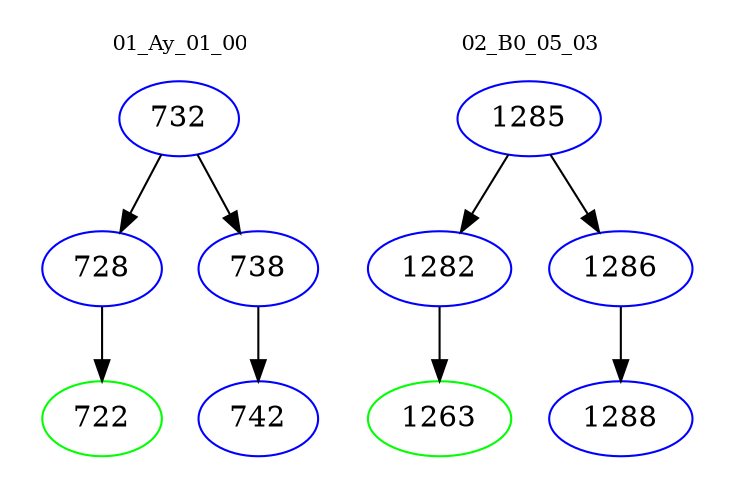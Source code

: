 digraph{
subgraph cluster_0 {
color = white
label = "01_Ay_01_00";
fontsize=10;
T0_732 [label="732", color="blue"]
T0_732 -> T0_728 [color="black"]
T0_728 [label="728", color="blue"]
T0_728 -> T0_722 [color="black"]
T0_722 [label="722", color="green"]
T0_732 -> T0_738 [color="black"]
T0_738 [label="738", color="blue"]
T0_738 -> T0_742 [color="black"]
T0_742 [label="742", color="blue"]
}
subgraph cluster_1 {
color = white
label = "02_B0_05_03";
fontsize=10;
T1_1285 [label="1285", color="blue"]
T1_1285 -> T1_1282 [color="black"]
T1_1282 [label="1282", color="blue"]
T1_1282 -> T1_1263 [color="black"]
T1_1263 [label="1263", color="green"]
T1_1285 -> T1_1286 [color="black"]
T1_1286 [label="1286", color="blue"]
T1_1286 -> T1_1288 [color="black"]
T1_1288 [label="1288", color="blue"]
}
}
